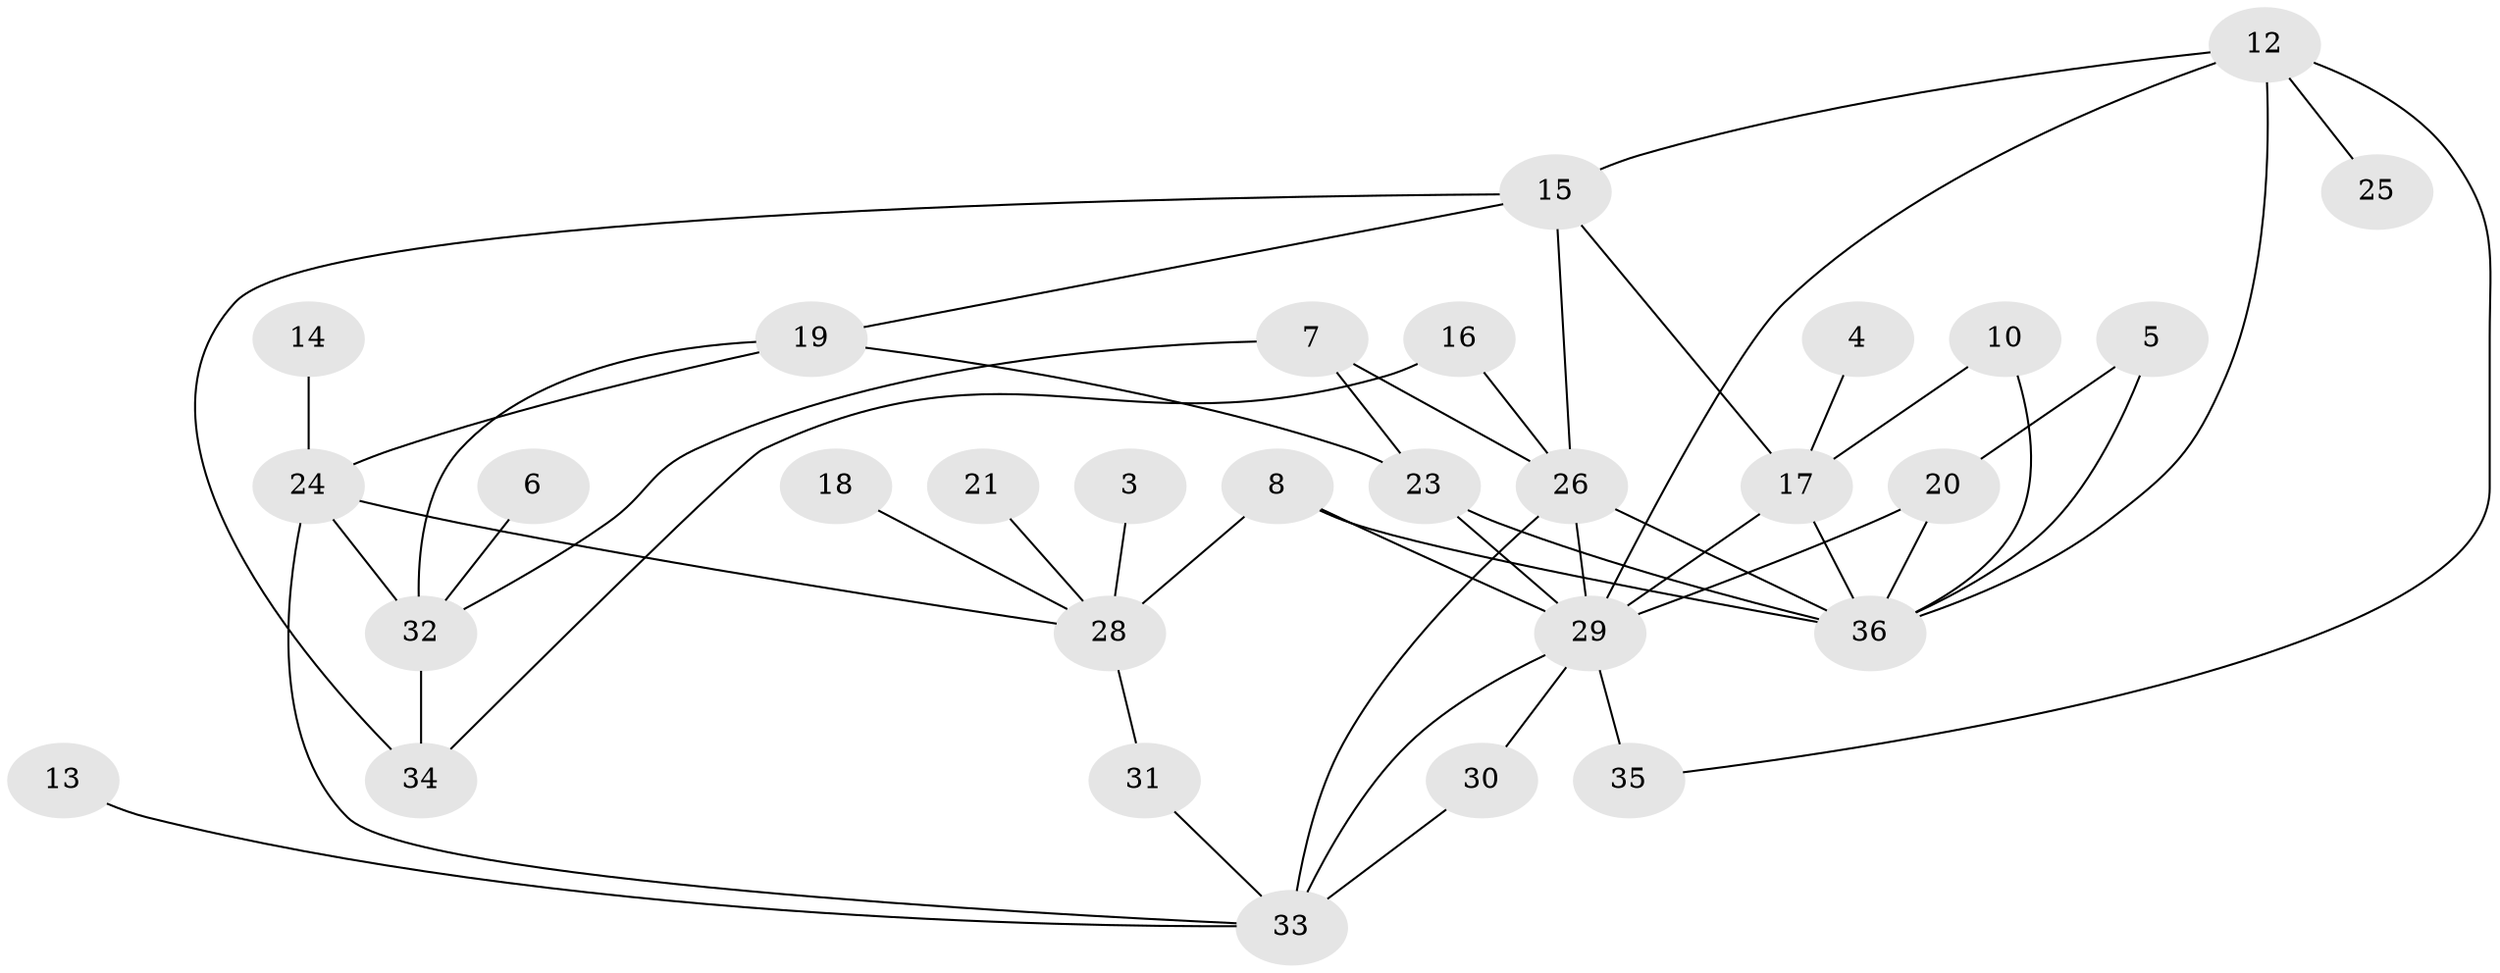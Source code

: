 // original degree distribution, {0: 0.08, 3: 0.14666666666666667, 1: 0.24, 4: 0.17333333333333334, 2: 0.24, 5: 0.09333333333333334, 6: 0.02666666666666667}
// Generated by graph-tools (version 1.1) at 2025/49/03/09/25 03:49:03]
// undirected, 30 vertices, 50 edges
graph export_dot {
graph [start="1"]
  node [color=gray90,style=filled];
  3;
  4;
  5;
  6;
  7;
  8;
  10;
  12;
  13;
  14;
  15;
  16;
  17;
  18;
  19;
  20;
  21;
  23;
  24;
  25;
  26;
  28;
  29;
  30;
  31;
  32;
  33;
  34;
  35;
  36;
  3 -- 28 [weight=1.0];
  4 -- 17 [weight=1.0];
  5 -- 20 [weight=1.0];
  5 -- 36 [weight=1.0];
  6 -- 32 [weight=1.0];
  7 -- 23 [weight=1.0];
  7 -- 26 [weight=1.0];
  7 -- 32 [weight=1.0];
  8 -- 28 [weight=1.0];
  8 -- 29 [weight=1.0];
  8 -- 36 [weight=1.0];
  10 -- 17 [weight=1.0];
  10 -- 36 [weight=1.0];
  12 -- 15 [weight=1.0];
  12 -- 25 [weight=1.0];
  12 -- 29 [weight=1.0];
  12 -- 35 [weight=1.0];
  12 -- 36 [weight=1.0];
  13 -- 33 [weight=1.0];
  14 -- 24 [weight=1.0];
  15 -- 17 [weight=1.0];
  15 -- 19 [weight=1.0];
  15 -- 26 [weight=2.0];
  15 -- 34 [weight=1.0];
  16 -- 26 [weight=1.0];
  16 -- 34 [weight=1.0];
  17 -- 29 [weight=2.0];
  17 -- 36 [weight=1.0];
  18 -- 28 [weight=1.0];
  19 -- 23 [weight=1.0];
  19 -- 24 [weight=1.0];
  19 -- 32 [weight=1.0];
  20 -- 29 [weight=1.0];
  20 -- 36 [weight=1.0];
  21 -- 28 [weight=1.0];
  23 -- 29 [weight=1.0];
  23 -- 36 [weight=1.0];
  24 -- 28 [weight=1.0];
  24 -- 32 [weight=2.0];
  24 -- 33 [weight=1.0];
  26 -- 29 [weight=1.0];
  26 -- 33 [weight=1.0];
  26 -- 36 [weight=1.0];
  28 -- 31 [weight=1.0];
  29 -- 30 [weight=1.0];
  29 -- 33 [weight=2.0];
  29 -- 35 [weight=2.0];
  30 -- 33 [weight=1.0];
  31 -- 33 [weight=1.0];
  32 -- 34 [weight=1.0];
}
